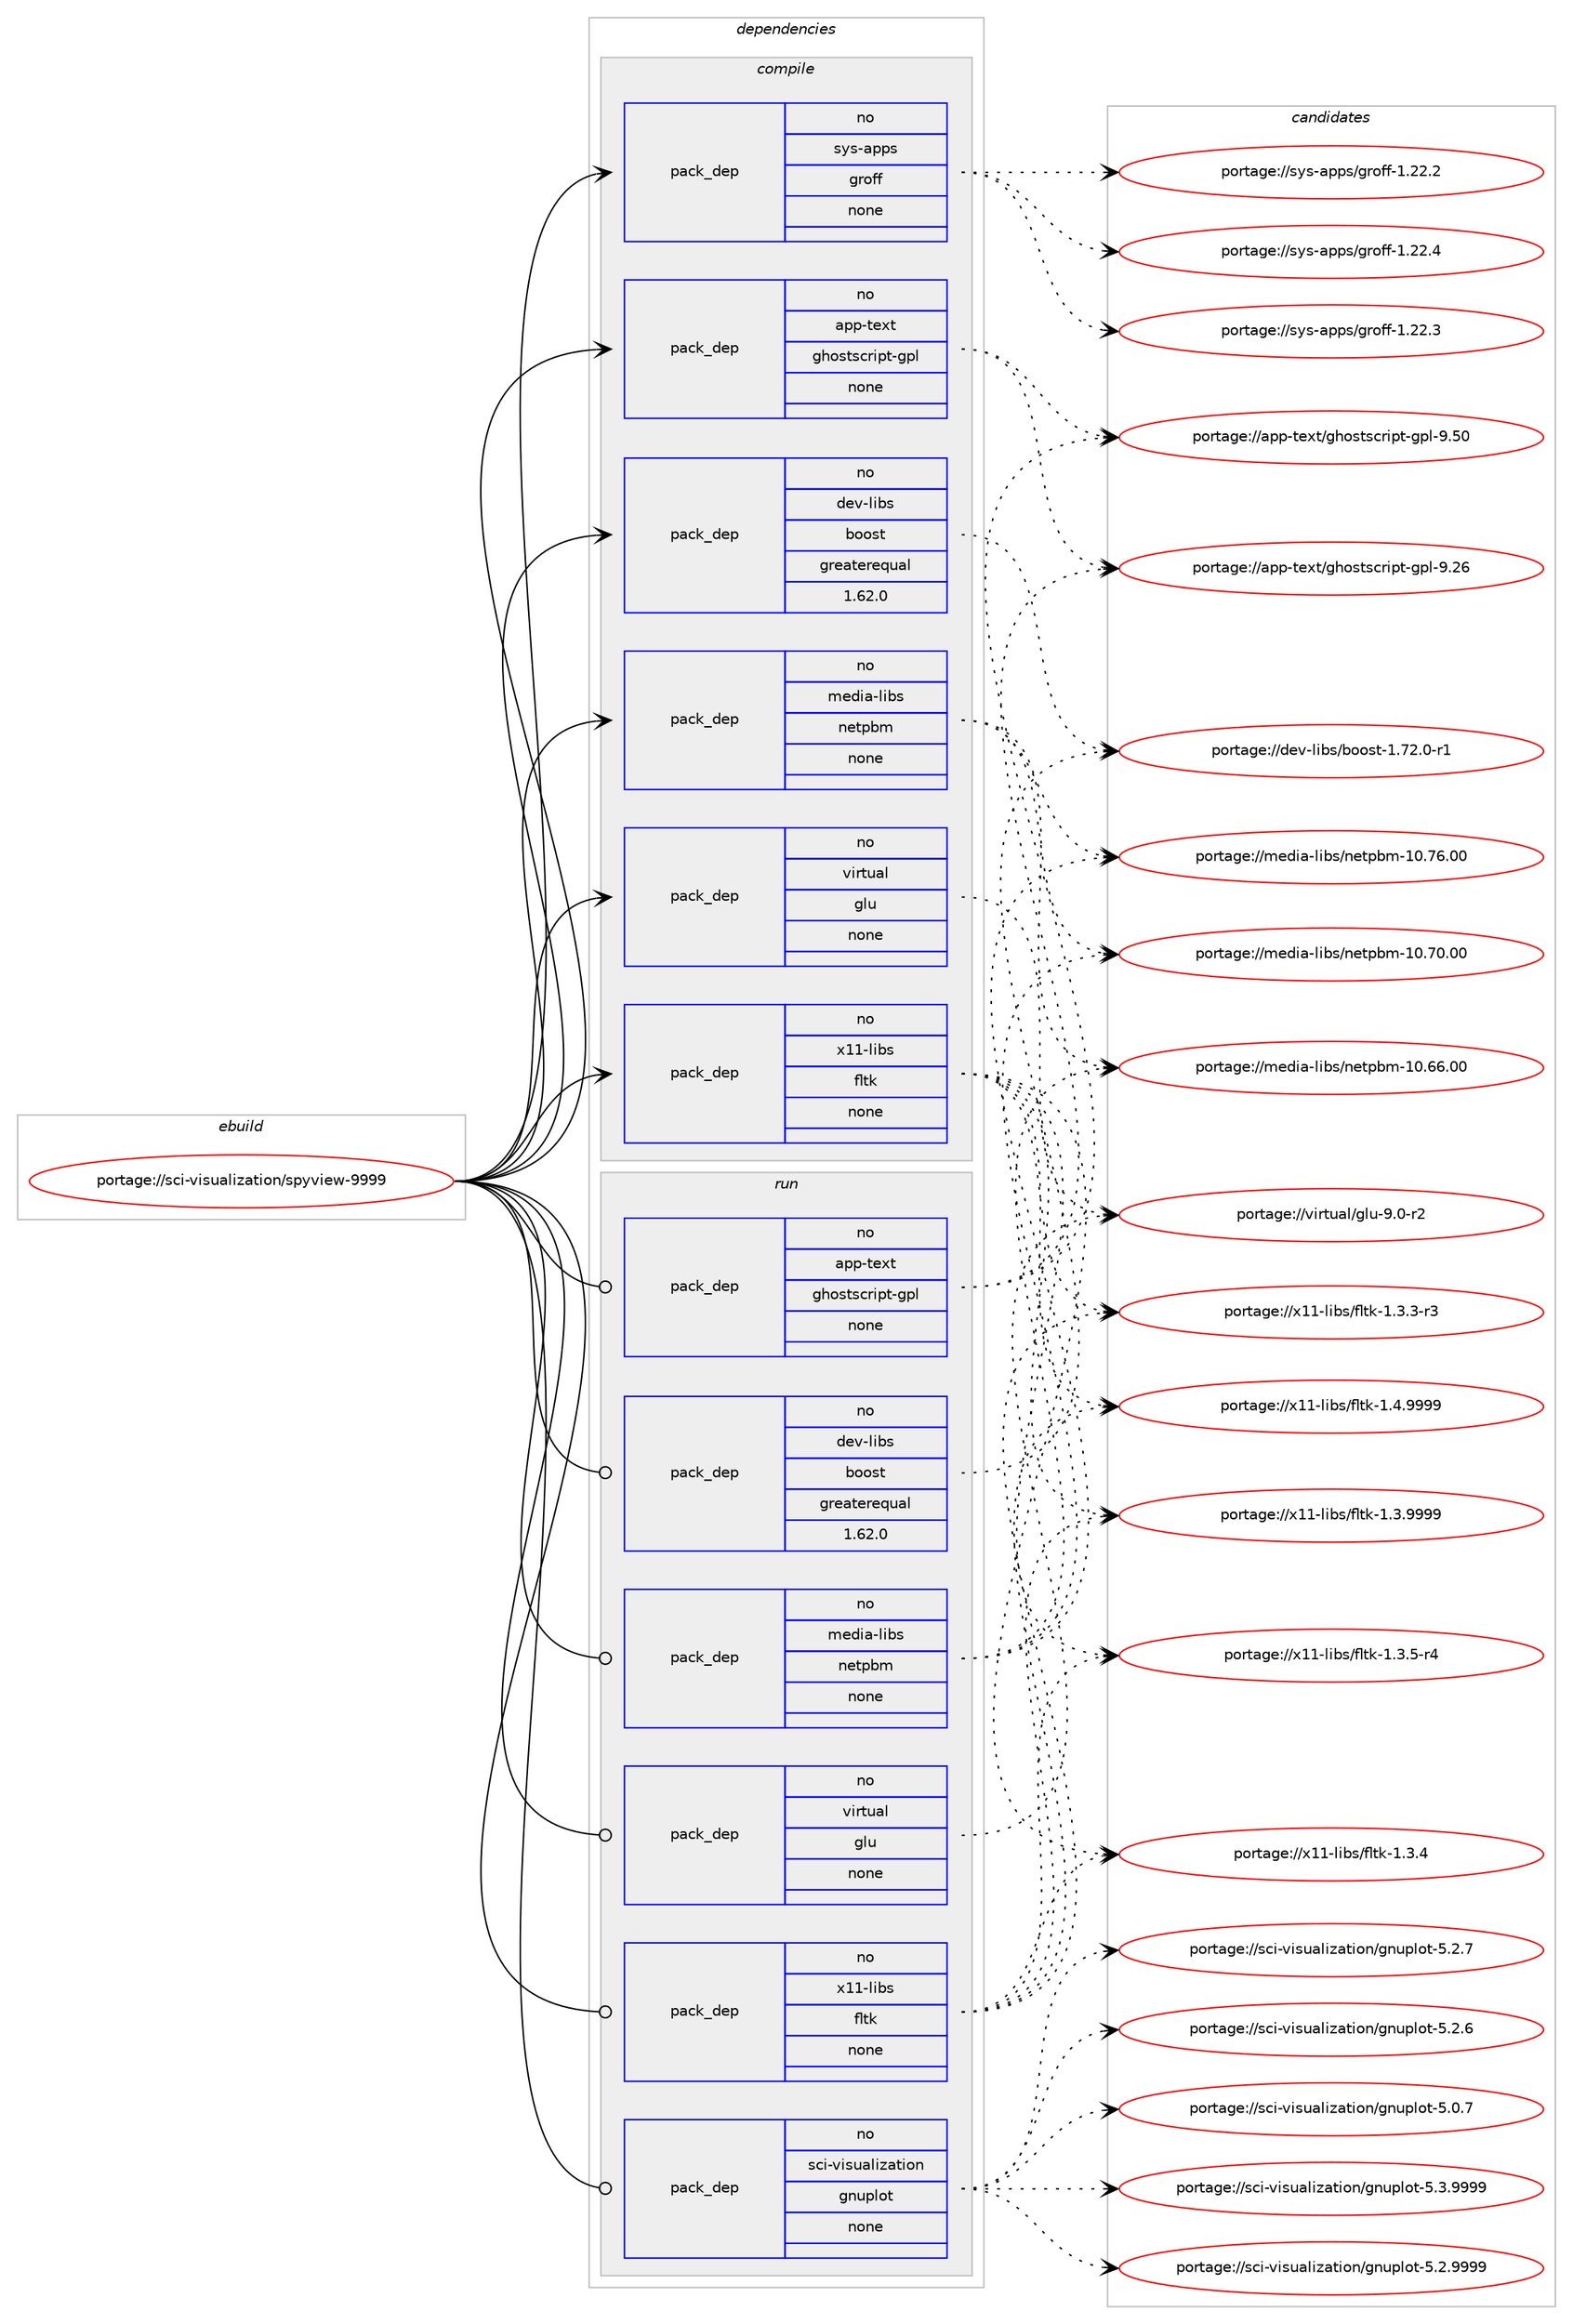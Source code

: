 digraph prolog {

# *************
# Graph options
# *************

newrank=true;
concentrate=true;
compound=true;
graph [rankdir=LR,fontname=Helvetica,fontsize=10,ranksep=1.5];#, ranksep=2.5, nodesep=0.2];
edge  [arrowhead=vee];
node  [fontname=Helvetica,fontsize=10];

# **********
# The ebuild
# **********

subgraph cluster_leftcol {
color=gray;
rank=same;
label=<<i>ebuild</i>>;
id [label="portage://sci-visualization/spyview-9999", color=red, width=4, href="../sci-visualization/spyview-9999.svg"];
}

# ****************
# The dependencies
# ****************

subgraph cluster_midcol {
color=gray;
label=<<i>dependencies</i>>;
subgraph cluster_compile {
fillcolor="#eeeeee";
style=filled;
label=<<i>compile</i>>;
subgraph pack63534 {
dependency80381 [label=<<TABLE BORDER="0" CELLBORDER="1" CELLSPACING="0" CELLPADDING="4" WIDTH="220"><TR><TD ROWSPAN="6" CELLPADDING="30">pack_dep</TD></TR><TR><TD WIDTH="110">no</TD></TR><TR><TD>app-text</TD></TR><TR><TD>ghostscript-gpl</TD></TR><TR><TD>none</TD></TR><TR><TD></TD></TR></TABLE>>, shape=none, color=blue];
}
id:e -> dependency80381:w [weight=20,style="solid",arrowhead="vee"];
subgraph pack63535 {
dependency80382 [label=<<TABLE BORDER="0" CELLBORDER="1" CELLSPACING="0" CELLPADDING="4" WIDTH="220"><TR><TD ROWSPAN="6" CELLPADDING="30">pack_dep</TD></TR><TR><TD WIDTH="110">no</TD></TR><TR><TD>dev-libs</TD></TR><TR><TD>boost</TD></TR><TR><TD>greaterequal</TD></TR><TR><TD>1.62.0</TD></TR></TABLE>>, shape=none, color=blue];
}
id:e -> dependency80382:w [weight=20,style="solid",arrowhead="vee"];
subgraph pack63536 {
dependency80383 [label=<<TABLE BORDER="0" CELLBORDER="1" CELLSPACING="0" CELLPADDING="4" WIDTH="220"><TR><TD ROWSPAN="6" CELLPADDING="30">pack_dep</TD></TR><TR><TD WIDTH="110">no</TD></TR><TR><TD>media-libs</TD></TR><TR><TD>netpbm</TD></TR><TR><TD>none</TD></TR><TR><TD></TD></TR></TABLE>>, shape=none, color=blue];
}
id:e -> dependency80383:w [weight=20,style="solid",arrowhead="vee"];
subgraph pack63537 {
dependency80384 [label=<<TABLE BORDER="0" CELLBORDER="1" CELLSPACING="0" CELLPADDING="4" WIDTH="220"><TR><TD ROWSPAN="6" CELLPADDING="30">pack_dep</TD></TR><TR><TD WIDTH="110">no</TD></TR><TR><TD>sys-apps</TD></TR><TR><TD>groff</TD></TR><TR><TD>none</TD></TR><TR><TD></TD></TR></TABLE>>, shape=none, color=blue];
}
id:e -> dependency80384:w [weight=20,style="solid",arrowhead="vee"];
subgraph pack63538 {
dependency80385 [label=<<TABLE BORDER="0" CELLBORDER="1" CELLSPACING="0" CELLPADDING="4" WIDTH="220"><TR><TD ROWSPAN="6" CELLPADDING="30">pack_dep</TD></TR><TR><TD WIDTH="110">no</TD></TR><TR><TD>virtual</TD></TR><TR><TD>glu</TD></TR><TR><TD>none</TD></TR><TR><TD></TD></TR></TABLE>>, shape=none, color=blue];
}
id:e -> dependency80385:w [weight=20,style="solid",arrowhead="vee"];
subgraph pack63539 {
dependency80386 [label=<<TABLE BORDER="0" CELLBORDER="1" CELLSPACING="0" CELLPADDING="4" WIDTH="220"><TR><TD ROWSPAN="6" CELLPADDING="30">pack_dep</TD></TR><TR><TD WIDTH="110">no</TD></TR><TR><TD>x11-libs</TD></TR><TR><TD>fltk</TD></TR><TR><TD>none</TD></TR><TR><TD></TD></TR></TABLE>>, shape=none, color=blue];
}
id:e -> dependency80386:w [weight=20,style="solid",arrowhead="vee"];
}
subgraph cluster_compileandrun {
fillcolor="#eeeeee";
style=filled;
label=<<i>compile and run</i>>;
}
subgraph cluster_run {
fillcolor="#eeeeee";
style=filled;
label=<<i>run</i>>;
subgraph pack63540 {
dependency80387 [label=<<TABLE BORDER="0" CELLBORDER="1" CELLSPACING="0" CELLPADDING="4" WIDTH="220"><TR><TD ROWSPAN="6" CELLPADDING="30">pack_dep</TD></TR><TR><TD WIDTH="110">no</TD></TR><TR><TD>app-text</TD></TR><TR><TD>ghostscript-gpl</TD></TR><TR><TD>none</TD></TR><TR><TD></TD></TR></TABLE>>, shape=none, color=blue];
}
id:e -> dependency80387:w [weight=20,style="solid",arrowhead="odot"];
subgraph pack63541 {
dependency80388 [label=<<TABLE BORDER="0" CELLBORDER="1" CELLSPACING="0" CELLPADDING="4" WIDTH="220"><TR><TD ROWSPAN="6" CELLPADDING="30">pack_dep</TD></TR><TR><TD WIDTH="110">no</TD></TR><TR><TD>dev-libs</TD></TR><TR><TD>boost</TD></TR><TR><TD>greaterequal</TD></TR><TR><TD>1.62.0</TD></TR></TABLE>>, shape=none, color=blue];
}
id:e -> dependency80388:w [weight=20,style="solid",arrowhead="odot"];
subgraph pack63542 {
dependency80389 [label=<<TABLE BORDER="0" CELLBORDER="1" CELLSPACING="0" CELLPADDING="4" WIDTH="220"><TR><TD ROWSPAN="6" CELLPADDING="30">pack_dep</TD></TR><TR><TD WIDTH="110">no</TD></TR><TR><TD>media-libs</TD></TR><TR><TD>netpbm</TD></TR><TR><TD>none</TD></TR><TR><TD></TD></TR></TABLE>>, shape=none, color=blue];
}
id:e -> dependency80389:w [weight=20,style="solid",arrowhead="odot"];
subgraph pack63543 {
dependency80390 [label=<<TABLE BORDER="0" CELLBORDER="1" CELLSPACING="0" CELLPADDING="4" WIDTH="220"><TR><TD ROWSPAN="6" CELLPADDING="30">pack_dep</TD></TR><TR><TD WIDTH="110">no</TD></TR><TR><TD>sci-visualization</TD></TR><TR><TD>gnuplot</TD></TR><TR><TD>none</TD></TR><TR><TD></TD></TR></TABLE>>, shape=none, color=blue];
}
id:e -> dependency80390:w [weight=20,style="solid",arrowhead="odot"];
subgraph pack63544 {
dependency80391 [label=<<TABLE BORDER="0" CELLBORDER="1" CELLSPACING="0" CELLPADDING="4" WIDTH="220"><TR><TD ROWSPAN="6" CELLPADDING="30">pack_dep</TD></TR><TR><TD WIDTH="110">no</TD></TR><TR><TD>virtual</TD></TR><TR><TD>glu</TD></TR><TR><TD>none</TD></TR><TR><TD></TD></TR></TABLE>>, shape=none, color=blue];
}
id:e -> dependency80391:w [weight=20,style="solid",arrowhead="odot"];
subgraph pack63545 {
dependency80392 [label=<<TABLE BORDER="0" CELLBORDER="1" CELLSPACING="0" CELLPADDING="4" WIDTH="220"><TR><TD ROWSPAN="6" CELLPADDING="30">pack_dep</TD></TR><TR><TD WIDTH="110">no</TD></TR><TR><TD>x11-libs</TD></TR><TR><TD>fltk</TD></TR><TR><TD>none</TD></TR><TR><TD></TD></TR></TABLE>>, shape=none, color=blue];
}
id:e -> dependency80392:w [weight=20,style="solid",arrowhead="odot"];
}
}

# **************
# The candidates
# **************

subgraph cluster_choices {
rank=same;
color=gray;
label=<<i>candidates</i>>;

subgraph choice63534 {
color=black;
nodesep=1;
choice97112112451161011201164710310411111511611599114105112116451031121084557465348 [label="portage://app-text/ghostscript-gpl-9.50", color=red, width=4,href="../app-text/ghostscript-gpl-9.50.svg"];
choice97112112451161011201164710310411111511611599114105112116451031121084557465054 [label="portage://app-text/ghostscript-gpl-9.26", color=red, width=4,href="../app-text/ghostscript-gpl-9.26.svg"];
dependency80381:e -> choice97112112451161011201164710310411111511611599114105112116451031121084557465348:w [style=dotted,weight="100"];
dependency80381:e -> choice97112112451161011201164710310411111511611599114105112116451031121084557465054:w [style=dotted,weight="100"];
}
subgraph choice63535 {
color=black;
nodesep=1;
choice10010111845108105981154798111111115116454946555046484511449 [label="portage://dev-libs/boost-1.72.0-r1", color=red, width=4,href="../dev-libs/boost-1.72.0-r1.svg"];
dependency80382:e -> choice10010111845108105981154798111111115116454946555046484511449:w [style=dotted,weight="100"];
}
subgraph choice63536 {
color=black;
nodesep=1;
choice1091011001059745108105981154711010111611298109454948465554464848 [label="portage://media-libs/netpbm-10.76.00", color=red, width=4,href="../media-libs/netpbm-10.76.00.svg"];
choice1091011001059745108105981154711010111611298109454948465548464848 [label="portage://media-libs/netpbm-10.70.00", color=red, width=4,href="../media-libs/netpbm-10.70.00.svg"];
choice1091011001059745108105981154711010111611298109454948465454464848 [label="portage://media-libs/netpbm-10.66.00", color=red, width=4,href="../media-libs/netpbm-10.66.00.svg"];
dependency80383:e -> choice1091011001059745108105981154711010111611298109454948465554464848:w [style=dotted,weight="100"];
dependency80383:e -> choice1091011001059745108105981154711010111611298109454948465548464848:w [style=dotted,weight="100"];
dependency80383:e -> choice1091011001059745108105981154711010111611298109454948465454464848:w [style=dotted,weight="100"];
}
subgraph choice63537 {
color=black;
nodesep=1;
choice11512111545971121121154710311411110210245494650504652 [label="portage://sys-apps/groff-1.22.4", color=red, width=4,href="../sys-apps/groff-1.22.4.svg"];
choice11512111545971121121154710311411110210245494650504651 [label="portage://sys-apps/groff-1.22.3", color=red, width=4,href="../sys-apps/groff-1.22.3.svg"];
choice11512111545971121121154710311411110210245494650504650 [label="portage://sys-apps/groff-1.22.2", color=red, width=4,href="../sys-apps/groff-1.22.2.svg"];
dependency80384:e -> choice11512111545971121121154710311411110210245494650504652:w [style=dotted,weight="100"];
dependency80384:e -> choice11512111545971121121154710311411110210245494650504651:w [style=dotted,weight="100"];
dependency80384:e -> choice11512111545971121121154710311411110210245494650504650:w [style=dotted,weight="100"];
}
subgraph choice63538 {
color=black;
nodesep=1;
choice1181051141161179710847103108117455746484511450 [label="portage://virtual/glu-9.0-r2", color=red, width=4,href="../virtual/glu-9.0-r2.svg"];
dependency80385:e -> choice1181051141161179710847103108117455746484511450:w [style=dotted,weight="100"];
}
subgraph choice63539 {
color=black;
nodesep=1;
choice1204949451081059811547102108116107454946524657575757 [label="portage://x11-libs/fltk-1.4.9999", color=red, width=4,href="../x11-libs/fltk-1.4.9999.svg"];
choice1204949451081059811547102108116107454946514657575757 [label="portage://x11-libs/fltk-1.3.9999", color=red, width=4,href="../x11-libs/fltk-1.3.9999.svg"];
choice12049494510810598115471021081161074549465146534511452 [label="portage://x11-libs/fltk-1.3.5-r4", color=red, width=4,href="../x11-libs/fltk-1.3.5-r4.svg"];
choice1204949451081059811547102108116107454946514652 [label="portage://x11-libs/fltk-1.3.4", color=red, width=4,href="../x11-libs/fltk-1.3.4.svg"];
choice12049494510810598115471021081161074549465146514511451 [label="portage://x11-libs/fltk-1.3.3-r3", color=red, width=4,href="../x11-libs/fltk-1.3.3-r3.svg"];
dependency80386:e -> choice1204949451081059811547102108116107454946524657575757:w [style=dotted,weight="100"];
dependency80386:e -> choice1204949451081059811547102108116107454946514657575757:w [style=dotted,weight="100"];
dependency80386:e -> choice12049494510810598115471021081161074549465146534511452:w [style=dotted,weight="100"];
dependency80386:e -> choice1204949451081059811547102108116107454946514652:w [style=dotted,weight="100"];
dependency80386:e -> choice12049494510810598115471021081161074549465146514511451:w [style=dotted,weight="100"];
}
subgraph choice63540 {
color=black;
nodesep=1;
choice97112112451161011201164710310411111511611599114105112116451031121084557465348 [label="portage://app-text/ghostscript-gpl-9.50", color=red, width=4,href="../app-text/ghostscript-gpl-9.50.svg"];
choice97112112451161011201164710310411111511611599114105112116451031121084557465054 [label="portage://app-text/ghostscript-gpl-9.26", color=red, width=4,href="../app-text/ghostscript-gpl-9.26.svg"];
dependency80387:e -> choice97112112451161011201164710310411111511611599114105112116451031121084557465348:w [style=dotted,weight="100"];
dependency80387:e -> choice97112112451161011201164710310411111511611599114105112116451031121084557465054:w [style=dotted,weight="100"];
}
subgraph choice63541 {
color=black;
nodesep=1;
choice10010111845108105981154798111111115116454946555046484511449 [label="portage://dev-libs/boost-1.72.0-r1", color=red, width=4,href="../dev-libs/boost-1.72.0-r1.svg"];
dependency80388:e -> choice10010111845108105981154798111111115116454946555046484511449:w [style=dotted,weight="100"];
}
subgraph choice63542 {
color=black;
nodesep=1;
choice1091011001059745108105981154711010111611298109454948465554464848 [label="portage://media-libs/netpbm-10.76.00", color=red, width=4,href="../media-libs/netpbm-10.76.00.svg"];
choice1091011001059745108105981154711010111611298109454948465548464848 [label="portage://media-libs/netpbm-10.70.00", color=red, width=4,href="../media-libs/netpbm-10.70.00.svg"];
choice1091011001059745108105981154711010111611298109454948465454464848 [label="portage://media-libs/netpbm-10.66.00", color=red, width=4,href="../media-libs/netpbm-10.66.00.svg"];
dependency80389:e -> choice1091011001059745108105981154711010111611298109454948465554464848:w [style=dotted,weight="100"];
dependency80389:e -> choice1091011001059745108105981154711010111611298109454948465548464848:w [style=dotted,weight="100"];
dependency80389:e -> choice1091011001059745108105981154711010111611298109454948465454464848:w [style=dotted,weight="100"];
}
subgraph choice63543 {
color=black;
nodesep=1;
choice1159910545118105115117971081051229711610511111047103110117112108111116455346514657575757 [label="portage://sci-visualization/gnuplot-5.3.9999", color=red, width=4,href="../sci-visualization/gnuplot-5.3.9999.svg"];
choice1159910545118105115117971081051229711610511111047103110117112108111116455346504657575757 [label="portage://sci-visualization/gnuplot-5.2.9999", color=red, width=4,href="../sci-visualization/gnuplot-5.2.9999.svg"];
choice1159910545118105115117971081051229711610511111047103110117112108111116455346504655 [label="portage://sci-visualization/gnuplot-5.2.7", color=red, width=4,href="../sci-visualization/gnuplot-5.2.7.svg"];
choice1159910545118105115117971081051229711610511111047103110117112108111116455346504654 [label="portage://sci-visualization/gnuplot-5.2.6", color=red, width=4,href="../sci-visualization/gnuplot-5.2.6.svg"];
choice1159910545118105115117971081051229711610511111047103110117112108111116455346484655 [label="portage://sci-visualization/gnuplot-5.0.7", color=red, width=4,href="../sci-visualization/gnuplot-5.0.7.svg"];
dependency80390:e -> choice1159910545118105115117971081051229711610511111047103110117112108111116455346514657575757:w [style=dotted,weight="100"];
dependency80390:e -> choice1159910545118105115117971081051229711610511111047103110117112108111116455346504657575757:w [style=dotted,weight="100"];
dependency80390:e -> choice1159910545118105115117971081051229711610511111047103110117112108111116455346504655:w [style=dotted,weight="100"];
dependency80390:e -> choice1159910545118105115117971081051229711610511111047103110117112108111116455346504654:w [style=dotted,weight="100"];
dependency80390:e -> choice1159910545118105115117971081051229711610511111047103110117112108111116455346484655:w [style=dotted,weight="100"];
}
subgraph choice63544 {
color=black;
nodesep=1;
choice1181051141161179710847103108117455746484511450 [label="portage://virtual/glu-9.0-r2", color=red, width=4,href="../virtual/glu-9.0-r2.svg"];
dependency80391:e -> choice1181051141161179710847103108117455746484511450:w [style=dotted,weight="100"];
}
subgraph choice63545 {
color=black;
nodesep=1;
choice1204949451081059811547102108116107454946524657575757 [label="portage://x11-libs/fltk-1.4.9999", color=red, width=4,href="../x11-libs/fltk-1.4.9999.svg"];
choice1204949451081059811547102108116107454946514657575757 [label="portage://x11-libs/fltk-1.3.9999", color=red, width=4,href="../x11-libs/fltk-1.3.9999.svg"];
choice12049494510810598115471021081161074549465146534511452 [label="portage://x11-libs/fltk-1.3.5-r4", color=red, width=4,href="../x11-libs/fltk-1.3.5-r4.svg"];
choice1204949451081059811547102108116107454946514652 [label="portage://x11-libs/fltk-1.3.4", color=red, width=4,href="../x11-libs/fltk-1.3.4.svg"];
choice12049494510810598115471021081161074549465146514511451 [label="portage://x11-libs/fltk-1.3.3-r3", color=red, width=4,href="../x11-libs/fltk-1.3.3-r3.svg"];
dependency80392:e -> choice1204949451081059811547102108116107454946524657575757:w [style=dotted,weight="100"];
dependency80392:e -> choice1204949451081059811547102108116107454946514657575757:w [style=dotted,weight="100"];
dependency80392:e -> choice12049494510810598115471021081161074549465146534511452:w [style=dotted,weight="100"];
dependency80392:e -> choice1204949451081059811547102108116107454946514652:w [style=dotted,weight="100"];
dependency80392:e -> choice12049494510810598115471021081161074549465146514511451:w [style=dotted,weight="100"];
}
}

}
